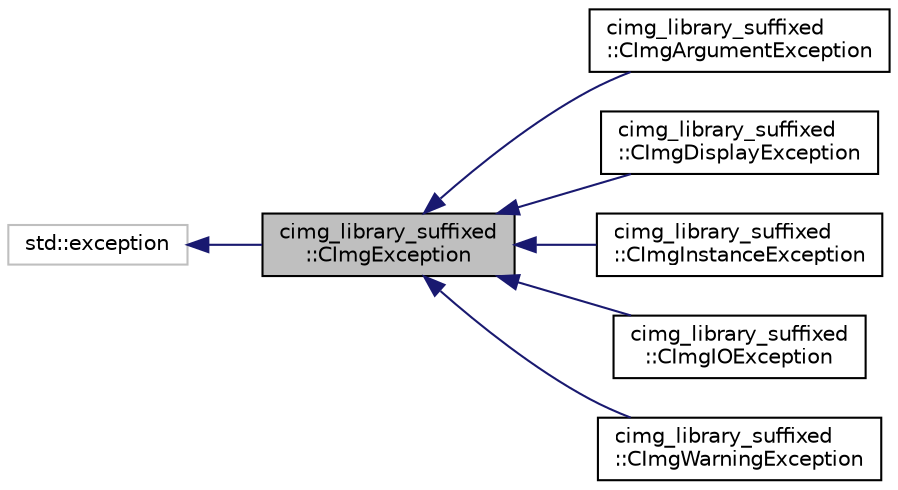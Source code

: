 digraph "cimg_library_suffixed::CImgException"
{
 // LATEX_PDF_SIZE
  edge [fontname="Helvetica",fontsize="10",labelfontname="Helvetica",labelfontsize="10"];
  node [fontname="Helvetica",fontsize="10",shape=record];
  rankdir="LR";
  Node1 [label="cimg_library_suffixed\l::CImgException",height=0.2,width=0.4,color="black", fillcolor="grey75", style="filled", fontcolor="black",tooltip="Instances of CImgException are thrown when errors are encountered in a \\CImg function call."];
  Node2 -> Node1 [dir="back",color="midnightblue",fontsize="10",style="solid",fontname="Helvetica"];
  Node2 [label="std::exception",height=0.2,width=0.4,color="grey75", fillcolor="white", style="filled",tooltip=" "];
  Node1 -> Node3 [dir="back",color="midnightblue",fontsize="10",style="solid",fontname="Helvetica"];
  Node3 [label="cimg_library_suffixed\l::CImgArgumentException",height=0.2,width=0.4,color="black", fillcolor="white", style="filled",URL="$structcimg__library__suffixed_1_1CImgArgumentException.html",tooltip=" "];
  Node1 -> Node4 [dir="back",color="midnightblue",fontsize="10",style="solid",fontname="Helvetica"];
  Node4 [label="cimg_library_suffixed\l::CImgDisplayException",height=0.2,width=0.4,color="black", fillcolor="white", style="filled",URL="$structcimg__library__suffixed_1_1CImgDisplayException.html",tooltip=" "];
  Node1 -> Node5 [dir="back",color="midnightblue",fontsize="10",style="solid",fontname="Helvetica"];
  Node5 [label="cimg_library_suffixed\l::CImgInstanceException",height=0.2,width=0.4,color="black", fillcolor="white", style="filled",URL="$structcimg__library__suffixed_1_1CImgInstanceException.html",tooltip=" "];
  Node1 -> Node6 [dir="back",color="midnightblue",fontsize="10",style="solid",fontname="Helvetica"];
  Node6 [label="cimg_library_suffixed\l::CImgIOException",height=0.2,width=0.4,color="black", fillcolor="white", style="filled",URL="$structcimg__library__suffixed_1_1CImgIOException.html",tooltip=" "];
  Node1 -> Node7 [dir="back",color="midnightblue",fontsize="10",style="solid",fontname="Helvetica"];
  Node7 [label="cimg_library_suffixed\l::CImgWarningException",height=0.2,width=0.4,color="black", fillcolor="white", style="filled",URL="$structcimg__library__suffixed_1_1CImgWarningException.html",tooltip=" "];
}
